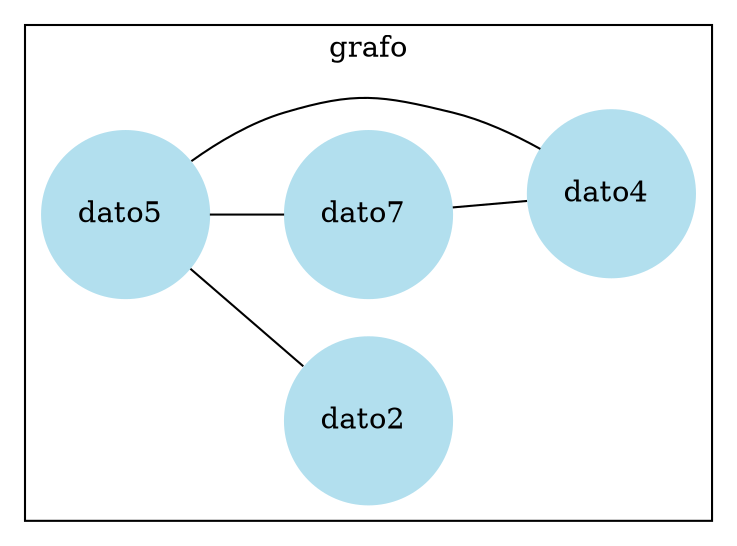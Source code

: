 graph G {
rankdir = LR; 
subgraph cluster_1 { 
node [color=lightblue2, style=filled, shape=circle]; 
n5[label="dato5 "] 
n2[label="dato2 "] 
n7[label="dato7 "] 
n4[label="dato4 "] 
n5 -- n2 
n5 -- n7 
n7 -- n4 
n4 -- n5 
label = "grafo";
}
}
